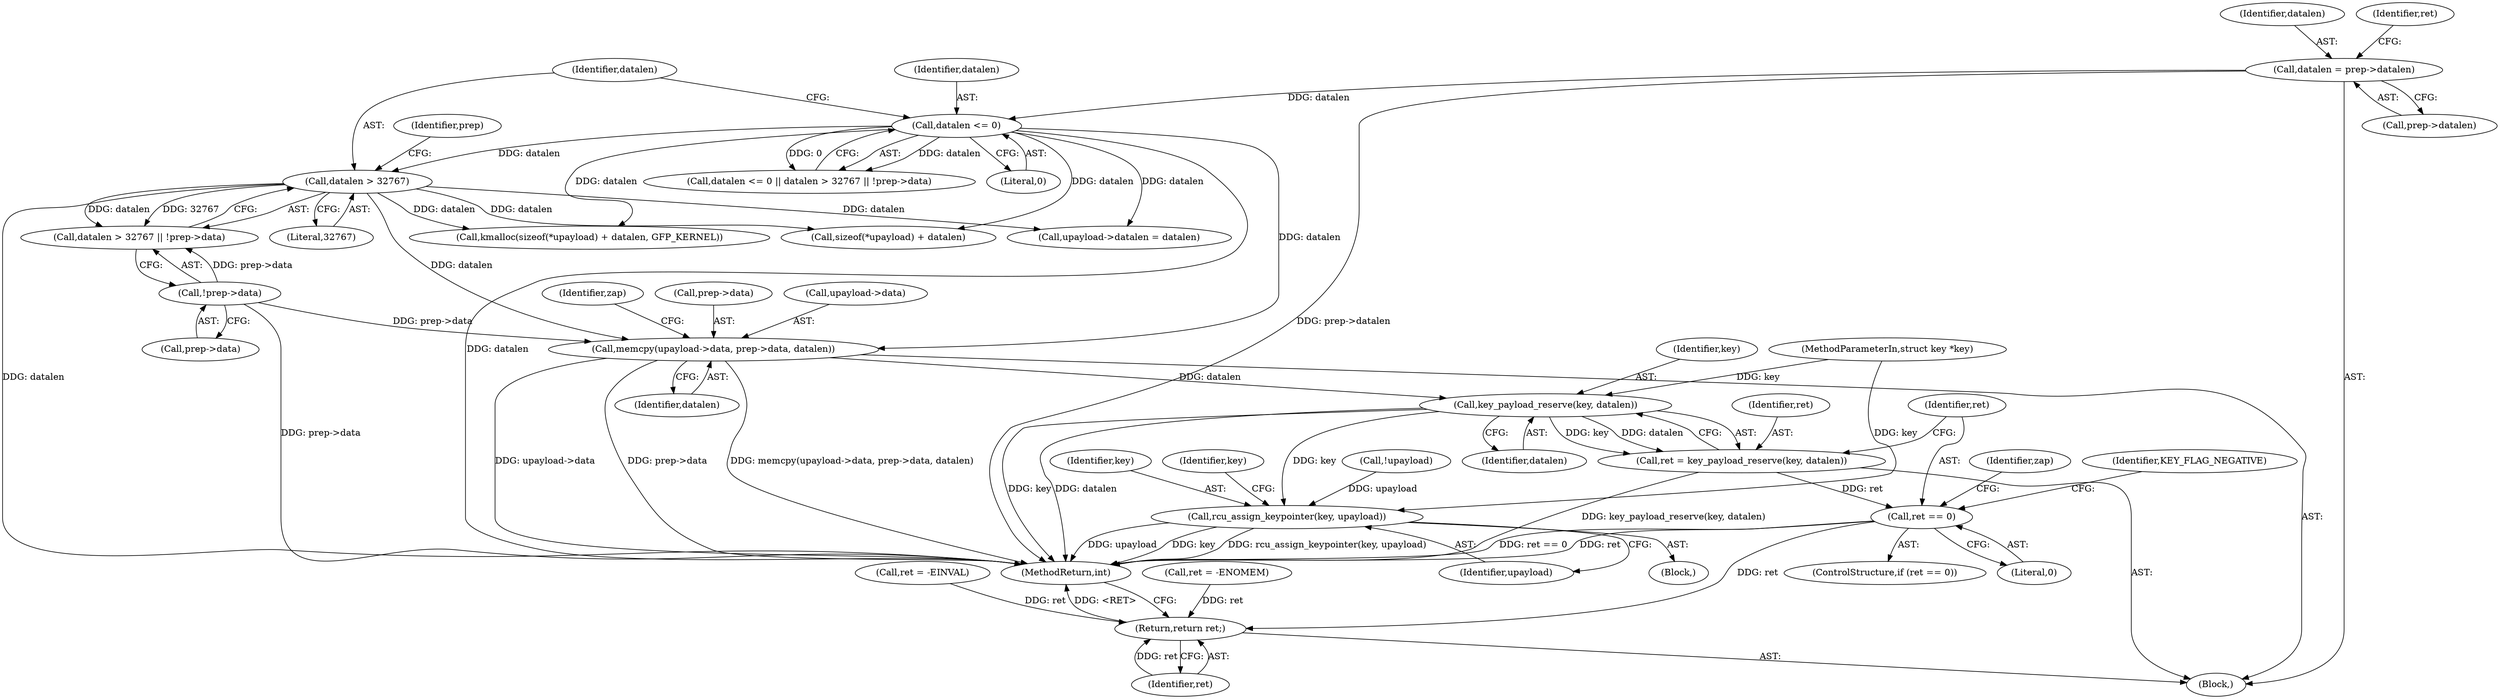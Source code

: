 digraph "0_linux_096fe9eaea40a17e125569f9e657e34cdb6d73bd_1@API" {
"1000156" [label="(Call,memcpy(upayload->data, prep->data, datalen))"];
"1000129" [label="(Call,!prep->data)"];
"1000122" [label="(Call,datalen <= 0)"];
"1000110" [label="(Call,datalen = prep->datalen)"];
"1000126" [label="(Call,datalen > 32767)"];
"1000169" [label="(Call,key_payload_reserve(key, datalen))"];
"1000167" [label="(Call,ret = key_payload_reserve(key, datalen))"];
"1000173" [label="(Call,ret == 0)"];
"1000212" [label="(Return,return ret;)"];
"1000198" [label="(Call,rcu_assign_keypointer(key, upayload))"];
"1000165" [label="(Identifier,zap)"];
"1000106" [label="(Block,)"];
"1000140" [label="(Call,kmalloc(sizeof(*upayload) + datalen, GFP_KERNEL))"];
"1000112" [label="(Call,prep->datalen)"];
"1000122" [label="(Call,datalen <= 0)"];
"1000176" [label="(Block,)"];
"1000169" [label="(Call,key_payload_reserve(key, datalen))"];
"1000174" [label="(Identifier,ret)"];
"1000116" [label="(Call,ret = -EINVAL)"];
"1000170" [label="(Identifier,key)"];
"1000200" [label="(Identifier,upayload)"];
"1000180" [label="(Identifier,KEY_FLAG_NEGATIVE)"];
"1000126" [label="(Call,datalen > 32767)"];
"1000214" [label="(MethodReturn,int)"];
"1000148" [label="(Call,!upayload)"];
"1000111" [label="(Identifier,datalen)"];
"1000125" [label="(Call,datalen > 32767 || !prep->data)"];
"1000160" [label="(Call,prep->data)"];
"1000173" [label="(Call,ret == 0)"];
"1000207" [label="(Identifier,zap)"];
"1000128" [label="(Literal,32767)"];
"1000213" [label="(Identifier,ret)"];
"1000198" [label="(Call,rcu_assign_keypointer(key, upayload))"];
"1000203" [label="(Identifier,key)"];
"1000151" [label="(Call,upayload->datalen = datalen)"];
"1000110" [label="(Call,datalen = prep->datalen)"];
"1000131" [label="(Identifier,prep)"];
"1000171" [label="(Identifier,datalen)"];
"1000199" [label="(Identifier,key)"];
"1000129" [label="(Call,!prep->data)"];
"1000167" [label="(Call,ret = key_payload_reserve(key, datalen))"];
"1000212" [label="(Return,return ret;)"];
"1000121" [label="(Call,datalen <= 0 || datalen > 32767 || !prep->data)"];
"1000130" [label="(Call,prep->data)"];
"1000123" [label="(Identifier,datalen)"];
"1000104" [label="(MethodParameterIn,struct key *key)"];
"1000157" [label="(Call,upayload->data)"];
"1000134" [label="(Call,ret = -ENOMEM)"];
"1000156" [label="(Call,memcpy(upayload->data, prep->data, datalen))"];
"1000127" [label="(Identifier,datalen)"];
"1000175" [label="(Literal,0)"];
"1000141" [label="(Call,sizeof(*upayload) + datalen)"];
"1000124" [label="(Literal,0)"];
"1000117" [label="(Identifier,ret)"];
"1000168" [label="(Identifier,ret)"];
"1000172" [label="(ControlStructure,if (ret == 0))"];
"1000163" [label="(Identifier,datalen)"];
"1000156" -> "1000106"  [label="AST: "];
"1000156" -> "1000163"  [label="CFG: "];
"1000157" -> "1000156"  [label="AST: "];
"1000160" -> "1000156"  [label="AST: "];
"1000163" -> "1000156"  [label="AST: "];
"1000165" -> "1000156"  [label="CFG: "];
"1000156" -> "1000214"  [label="DDG: prep->data"];
"1000156" -> "1000214"  [label="DDG: upayload->data"];
"1000156" -> "1000214"  [label="DDG: memcpy(upayload->data, prep->data, datalen)"];
"1000129" -> "1000156"  [label="DDG: prep->data"];
"1000122" -> "1000156"  [label="DDG: datalen"];
"1000126" -> "1000156"  [label="DDG: datalen"];
"1000156" -> "1000169"  [label="DDG: datalen"];
"1000129" -> "1000125"  [label="AST: "];
"1000129" -> "1000130"  [label="CFG: "];
"1000130" -> "1000129"  [label="AST: "];
"1000125" -> "1000129"  [label="CFG: "];
"1000129" -> "1000214"  [label="DDG: prep->data"];
"1000129" -> "1000125"  [label="DDG: prep->data"];
"1000122" -> "1000121"  [label="AST: "];
"1000122" -> "1000124"  [label="CFG: "];
"1000123" -> "1000122"  [label="AST: "];
"1000124" -> "1000122"  [label="AST: "];
"1000127" -> "1000122"  [label="CFG: "];
"1000121" -> "1000122"  [label="CFG: "];
"1000122" -> "1000214"  [label="DDG: datalen"];
"1000122" -> "1000121"  [label="DDG: datalen"];
"1000122" -> "1000121"  [label="DDG: 0"];
"1000110" -> "1000122"  [label="DDG: datalen"];
"1000122" -> "1000126"  [label="DDG: datalen"];
"1000122" -> "1000140"  [label="DDG: datalen"];
"1000122" -> "1000141"  [label="DDG: datalen"];
"1000122" -> "1000151"  [label="DDG: datalen"];
"1000110" -> "1000106"  [label="AST: "];
"1000110" -> "1000112"  [label="CFG: "];
"1000111" -> "1000110"  [label="AST: "];
"1000112" -> "1000110"  [label="AST: "];
"1000117" -> "1000110"  [label="CFG: "];
"1000110" -> "1000214"  [label="DDG: prep->datalen"];
"1000126" -> "1000125"  [label="AST: "];
"1000126" -> "1000128"  [label="CFG: "];
"1000127" -> "1000126"  [label="AST: "];
"1000128" -> "1000126"  [label="AST: "];
"1000131" -> "1000126"  [label="CFG: "];
"1000125" -> "1000126"  [label="CFG: "];
"1000126" -> "1000214"  [label="DDG: datalen"];
"1000126" -> "1000125"  [label="DDG: datalen"];
"1000126" -> "1000125"  [label="DDG: 32767"];
"1000126" -> "1000140"  [label="DDG: datalen"];
"1000126" -> "1000141"  [label="DDG: datalen"];
"1000126" -> "1000151"  [label="DDG: datalen"];
"1000169" -> "1000167"  [label="AST: "];
"1000169" -> "1000171"  [label="CFG: "];
"1000170" -> "1000169"  [label="AST: "];
"1000171" -> "1000169"  [label="AST: "];
"1000167" -> "1000169"  [label="CFG: "];
"1000169" -> "1000214"  [label="DDG: key"];
"1000169" -> "1000214"  [label="DDG: datalen"];
"1000169" -> "1000167"  [label="DDG: key"];
"1000169" -> "1000167"  [label="DDG: datalen"];
"1000104" -> "1000169"  [label="DDG: key"];
"1000169" -> "1000198"  [label="DDG: key"];
"1000167" -> "1000106"  [label="AST: "];
"1000168" -> "1000167"  [label="AST: "];
"1000174" -> "1000167"  [label="CFG: "];
"1000167" -> "1000214"  [label="DDG: key_payload_reserve(key, datalen)"];
"1000167" -> "1000173"  [label="DDG: ret"];
"1000173" -> "1000172"  [label="AST: "];
"1000173" -> "1000175"  [label="CFG: "];
"1000174" -> "1000173"  [label="AST: "];
"1000175" -> "1000173"  [label="AST: "];
"1000180" -> "1000173"  [label="CFG: "];
"1000207" -> "1000173"  [label="CFG: "];
"1000173" -> "1000214"  [label="DDG: ret == 0"];
"1000173" -> "1000214"  [label="DDG: ret"];
"1000173" -> "1000212"  [label="DDG: ret"];
"1000212" -> "1000106"  [label="AST: "];
"1000212" -> "1000213"  [label="CFG: "];
"1000213" -> "1000212"  [label="AST: "];
"1000214" -> "1000212"  [label="CFG: "];
"1000212" -> "1000214"  [label="DDG: <RET>"];
"1000213" -> "1000212"  [label="DDG: ret"];
"1000116" -> "1000212"  [label="DDG: ret"];
"1000134" -> "1000212"  [label="DDG: ret"];
"1000198" -> "1000176"  [label="AST: "];
"1000198" -> "1000200"  [label="CFG: "];
"1000199" -> "1000198"  [label="AST: "];
"1000200" -> "1000198"  [label="AST: "];
"1000203" -> "1000198"  [label="CFG: "];
"1000198" -> "1000214"  [label="DDG: upayload"];
"1000198" -> "1000214"  [label="DDG: key"];
"1000198" -> "1000214"  [label="DDG: rcu_assign_keypointer(key, upayload)"];
"1000104" -> "1000198"  [label="DDG: key"];
"1000148" -> "1000198"  [label="DDG: upayload"];
}
